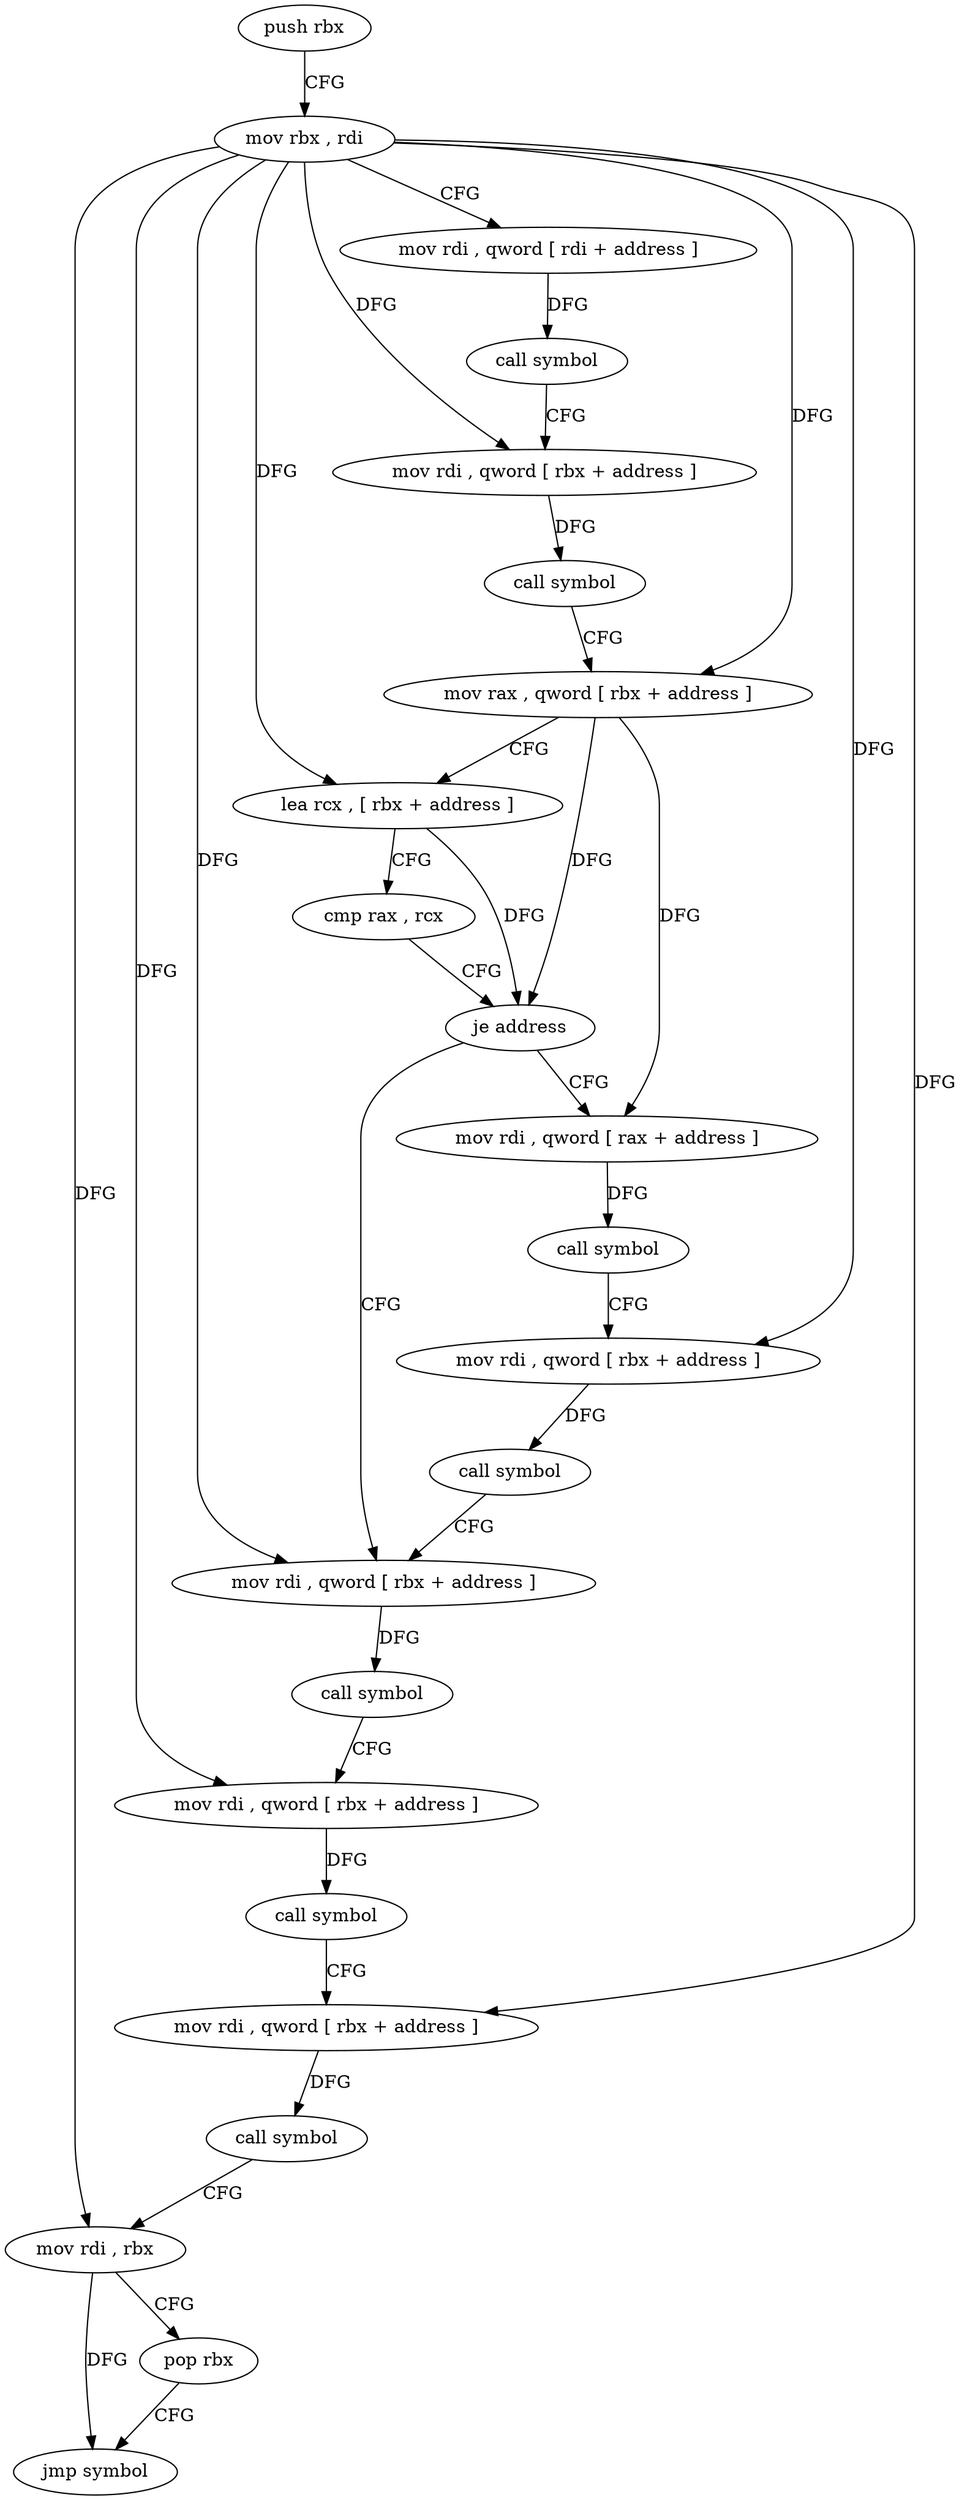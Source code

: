 digraph "func" {
"4221568" [label = "push rbx" ]
"4221569" [label = "mov rbx , rdi" ]
"4221572" [label = "mov rdi , qword [ rdi + address ]" ]
"4221576" [label = "call symbol" ]
"4221581" [label = "mov rdi , qword [ rbx + address ]" ]
"4221585" [label = "call symbol" ]
"4221590" [label = "mov rax , qword [ rbx + address ]" ]
"4221594" [label = "lea rcx , [ rbx + address ]" ]
"4221598" [label = "cmp rax , rcx" ]
"4221601" [label = "je address" ]
"4221621" [label = "mov rdi , qword [ rbx + address ]" ]
"4221603" [label = "mov rdi , qword [ rax + address ]" ]
"4221625" [label = "call symbol" ]
"4221630" [label = "mov rdi , qword [ rbx + address ]" ]
"4221634" [label = "call symbol" ]
"4221639" [label = "mov rdi , qword [ rbx + address ]" ]
"4221643" [label = "call symbol" ]
"4221648" [label = "mov rdi , rbx" ]
"4221651" [label = "pop rbx" ]
"4221652" [label = "jmp symbol" ]
"4221607" [label = "call symbol" ]
"4221612" [label = "mov rdi , qword [ rbx + address ]" ]
"4221616" [label = "call symbol" ]
"4221568" -> "4221569" [ label = "CFG" ]
"4221569" -> "4221572" [ label = "CFG" ]
"4221569" -> "4221581" [ label = "DFG" ]
"4221569" -> "4221590" [ label = "DFG" ]
"4221569" -> "4221594" [ label = "DFG" ]
"4221569" -> "4221621" [ label = "DFG" ]
"4221569" -> "4221630" [ label = "DFG" ]
"4221569" -> "4221639" [ label = "DFG" ]
"4221569" -> "4221648" [ label = "DFG" ]
"4221569" -> "4221612" [ label = "DFG" ]
"4221572" -> "4221576" [ label = "DFG" ]
"4221576" -> "4221581" [ label = "CFG" ]
"4221581" -> "4221585" [ label = "DFG" ]
"4221585" -> "4221590" [ label = "CFG" ]
"4221590" -> "4221594" [ label = "CFG" ]
"4221590" -> "4221601" [ label = "DFG" ]
"4221590" -> "4221603" [ label = "DFG" ]
"4221594" -> "4221598" [ label = "CFG" ]
"4221594" -> "4221601" [ label = "DFG" ]
"4221598" -> "4221601" [ label = "CFG" ]
"4221601" -> "4221621" [ label = "CFG" ]
"4221601" -> "4221603" [ label = "CFG" ]
"4221621" -> "4221625" [ label = "DFG" ]
"4221603" -> "4221607" [ label = "DFG" ]
"4221625" -> "4221630" [ label = "CFG" ]
"4221630" -> "4221634" [ label = "DFG" ]
"4221634" -> "4221639" [ label = "CFG" ]
"4221639" -> "4221643" [ label = "DFG" ]
"4221643" -> "4221648" [ label = "CFG" ]
"4221648" -> "4221651" [ label = "CFG" ]
"4221648" -> "4221652" [ label = "DFG" ]
"4221651" -> "4221652" [ label = "CFG" ]
"4221607" -> "4221612" [ label = "CFG" ]
"4221612" -> "4221616" [ label = "DFG" ]
"4221616" -> "4221621" [ label = "CFG" ]
}
